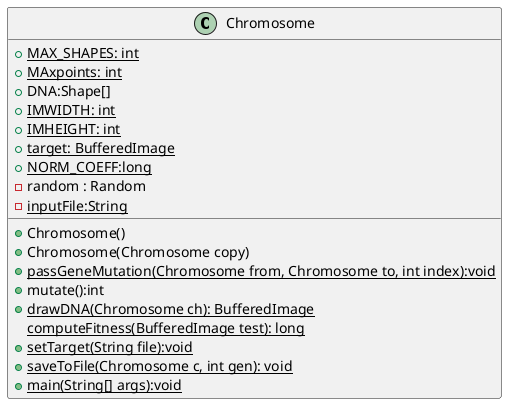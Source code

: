 @startuml


class Chromosome {
{static}+MAX_SHAPES: int
{static}+MAxpoints: int
+DNA:Shape[]
{static}+IMWIDTH: int
{static}+IMHEIGHT: int
{static}+target: BufferedImage
{static}+NORM_COEFF:long
-random : Random
{static}-inputFile:String

+Chromosome()
+Chromosome(Chromosome copy)
{static}+passGeneMutation(Chromosome from, Chromosome to, int index):void
+mutate():int
{static}+drawDNA(Chromosome ch): BufferedImage
{static}computeFitness(BufferedImage test): long
{static}+setTarget(String file):void
{static}+saveToFile(Chromosome c, int gen): void
{static}+main(String[] args):void


}



@enduml